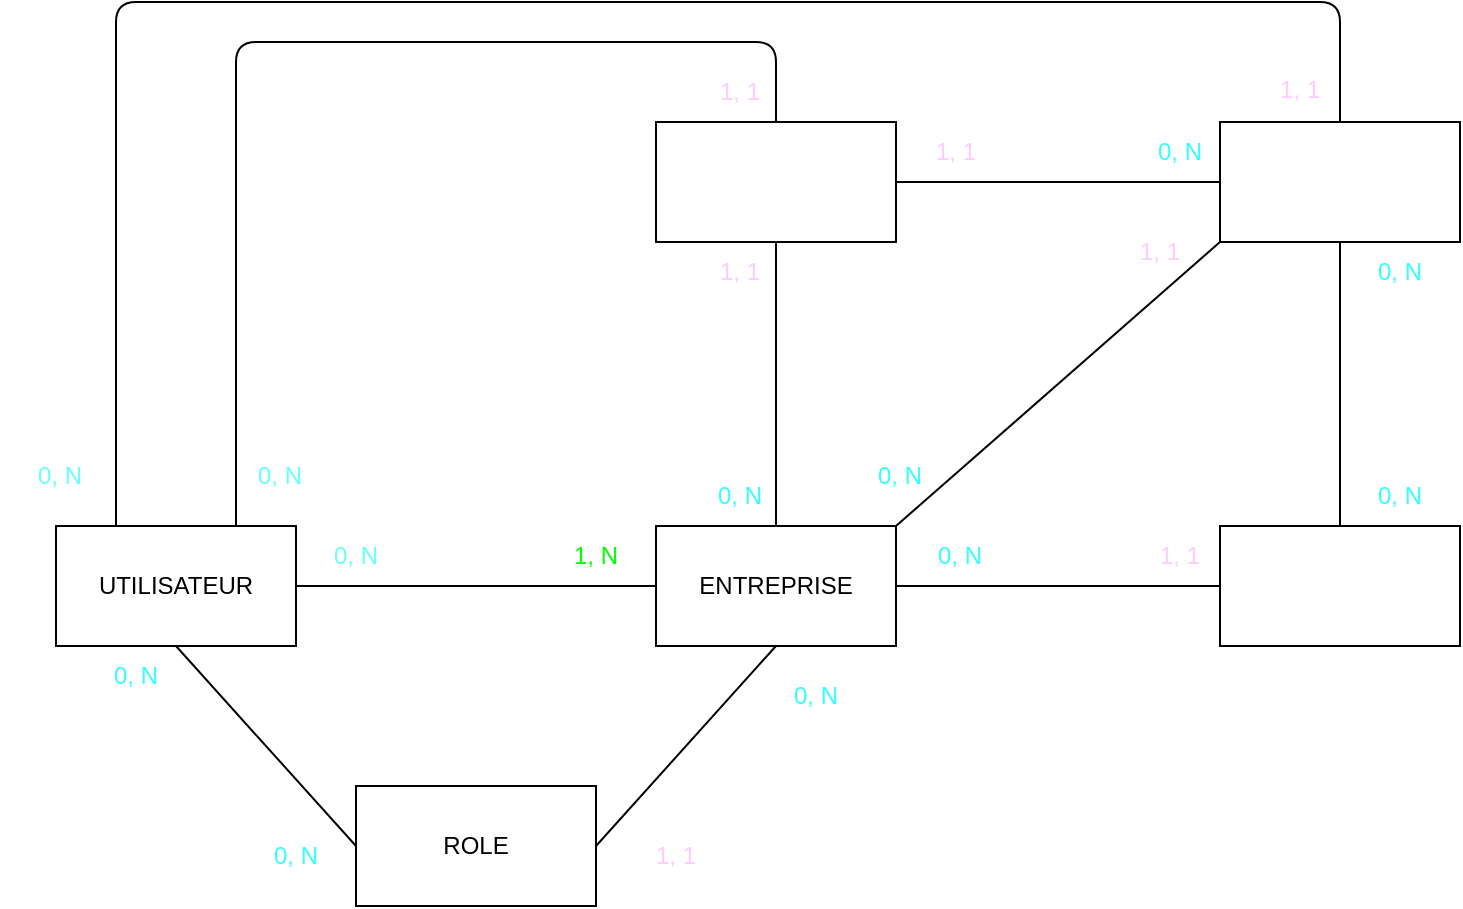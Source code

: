 <mxfile>
    <diagram id="aIsyiR0VlKZKh9rj1oCZ" name="Page-1">
        <mxGraphModel dx="953" dy="863" grid="1" gridSize="10" guides="1" tooltips="1" connect="1" arrows="1" fold="1" page="1" pageScale="1" pageWidth="2336" pageHeight="1654" math="0" shadow="0">
            <root>
                <mxCell id="0"/>
                <mxCell id="1" parent="0"/>
                <mxCell id="9" value="" style="edgeStyle=none;html=1;exitX=1;exitY=0.5;exitDx=0;exitDy=0;entryX=0;entryY=0.5;entryDx=0;entryDy=0;endArrow=none;endFill=0;" parent="1" source="2" target="3" edge="1">
                    <mxGeometry relative="1" as="geometry">
                        <mxPoint as="offset"/>
                    </mxGeometry>
                </mxCell>
                <mxCell id="51" style="edgeStyle=orthogonalEdgeStyle;html=1;exitX=0.25;exitY=0;exitDx=0;exitDy=0;entryX=0.5;entryY=0;entryDx=0;entryDy=0;fontColor=#FFFFFF;endArrow=none;endFill=0;" parent="1" source="2" target="23" edge="1">
                    <mxGeometry relative="1" as="geometry">
                        <Array as="points">
                            <mxPoint x="988" y="400"/>
                            <mxPoint x="1600" y="400"/>
                        </Array>
                    </mxGeometry>
                </mxCell>
                <mxCell id="53" style="edgeStyle=orthogonalEdgeStyle;html=1;exitX=0.75;exitY=0;exitDx=0;exitDy=0;entryX=0.5;entryY=0;entryDx=0;entryDy=0;fontColor=#FFFFFF;endArrow=none;endFill=0;" parent="1" source="2" target="21" edge="1">
                    <mxGeometry relative="1" as="geometry">
                        <Array as="points">
                            <mxPoint x="1048" y="420"/>
                            <mxPoint x="1318" y="420"/>
                        </Array>
                    </mxGeometry>
                </mxCell>
                <mxCell id="2" value="UTILISATEUR" style="whiteSpace=wrap;html=1;" parent="1" vertex="1">
                    <mxGeometry x="958" y="662" width="120" height="60" as="geometry"/>
                </mxCell>
                <mxCell id="3" value="ENTREPRISE" style="whiteSpace=wrap;html=1;" parent="1" vertex="1">
                    <mxGeometry x="1258" y="662" width="120" height="60" as="geometry"/>
                </mxCell>
                <mxCell id="11" style="edgeStyle=none;html=1;exitX=1;exitY=0.5;exitDx=0;exitDy=0;entryX=0.5;entryY=1;entryDx=0;entryDy=0;endArrow=none;endFill=0;" parent="1" source="5" target="3" edge="1">
                    <mxGeometry relative="1" as="geometry"/>
                </mxCell>
                <mxCell id="12" style="edgeStyle=none;html=1;exitX=0;exitY=0.5;exitDx=0;exitDy=0;entryX=0.5;entryY=1;entryDx=0;entryDy=0;endArrow=none;endFill=0;" parent="1" source="5" target="2" edge="1">
                    <mxGeometry relative="1" as="geometry"/>
                </mxCell>
                <mxCell id="5" value="ROLE" style="whiteSpace=wrap;html=1;" parent="1" vertex="1">
                    <mxGeometry x="1108" y="792" width="120" height="60" as="geometry"/>
                </mxCell>
                <mxCell id="7" value="0, N" style="text;strokeColor=none;align=center;fillColor=none;html=1;verticalAlign=middle;whiteSpace=wrap;rounded=0;fontColor=#66FFFF;" parent="1" vertex="1">
                    <mxGeometry x="1078" y="662" width="60" height="30" as="geometry"/>
                </mxCell>
                <mxCell id="8" value="1, N" style="text;strokeColor=none;align=center;fillColor=none;html=1;verticalAlign=middle;whiteSpace=wrap;rounded=0;fontColor=#00FF00;" parent="1" vertex="1">
                    <mxGeometry x="1198" y="662" width="60" height="30" as="geometry"/>
                </mxCell>
                <mxCell id="13" value="0, N" style="text;strokeColor=none;align=center;fillColor=none;html=1;verticalAlign=middle;whiteSpace=wrap;rounded=0;fontColor=#33FFFF;" parent="1" vertex="1">
                    <mxGeometry x="1308" y="732" width="60" height="30" as="geometry"/>
                </mxCell>
                <mxCell id="14" value="1, 1" style="text;strokeColor=none;align=center;fillColor=none;html=1;verticalAlign=middle;whiteSpace=wrap;rounded=0;fontColor=#FFCCFF;" parent="1" vertex="1">
                    <mxGeometry x="1238" y="812" width="60" height="30" as="geometry"/>
                </mxCell>
                <mxCell id="15" value="&lt;font color=&quot;#33ffff&quot;&gt;0, N&lt;/font&gt;" style="text;strokeColor=none;align=center;fillColor=none;html=1;verticalAlign=middle;whiteSpace=wrap;rounded=0;fontColor=#FFFF99;" parent="1" vertex="1">
                    <mxGeometry x="968" y="722" width="60" height="30" as="geometry"/>
                </mxCell>
                <mxCell id="17" value="0, N" style="text;strokeColor=none;align=center;fillColor=none;html=1;verticalAlign=middle;whiteSpace=wrap;rounded=0;fontColor=#33FFFF;" parent="1" vertex="1">
                    <mxGeometry x="1048" y="812" width="60" height="30" as="geometry"/>
                </mxCell>
                <mxCell id="24" style="edgeStyle=none;html=1;exitX=0.5;exitY=1;exitDx=0;exitDy=0;entryX=0.5;entryY=0;entryDx=0;entryDy=0;fontColor=#FFFFFF;endArrow=none;endFill=0;" parent="1" source="21" target="3" edge="1">
                    <mxGeometry relative="1" as="geometry"/>
                </mxCell>
                <mxCell id="21" value="&lt;font color=&quot;#ffffff&quot;&gt;FACTURES&lt;/font&gt;" style="whiteSpace=wrap;html=1;fontColor=#FFFF99;" parent="1" vertex="1">
                    <mxGeometry x="1258" y="460" width="120" height="60" as="geometry"/>
                </mxCell>
                <mxCell id="29" style="edgeStyle=none;html=1;exitX=0;exitY=0.5;exitDx=0;exitDy=0;entryX=1;entryY=0.5;entryDx=0;entryDy=0;fontColor=#FFFFFF;endArrow=none;endFill=0;" parent="1" source="22" target="3" edge="1">
                    <mxGeometry relative="1" as="geometry"/>
                </mxCell>
                <mxCell id="22" value="SERVICES" style="whiteSpace=wrap;html=1;fontColor=#FFFFFF;" parent="1" vertex="1">
                    <mxGeometry x="1540" y="662" width="120" height="60" as="geometry"/>
                </mxCell>
                <mxCell id="26" style="edgeStyle=none;html=1;exitX=0;exitY=1;exitDx=0;exitDy=0;entryX=1;entryY=0;entryDx=0;entryDy=0;fontColor=#FFFFFF;endArrow=none;endFill=0;" parent="1" source="23" target="3" edge="1">
                    <mxGeometry relative="1" as="geometry"/>
                </mxCell>
                <mxCell id="27" style="edgeStyle=none;html=1;exitX=0.5;exitY=1;exitDx=0;exitDy=0;entryX=0.5;entryY=0;entryDx=0;entryDy=0;fontColor=#FFFFFF;endArrow=none;endFill=0;" parent="1" source="23" target="22" edge="1">
                    <mxGeometry relative="1" as="geometry"/>
                </mxCell>
                <mxCell id="37" style="edgeStyle=none;html=1;exitX=0;exitY=0.5;exitDx=0;exitDy=0;entryX=1;entryY=0.5;entryDx=0;entryDy=0;fontColor=#FFFFFF;endArrow=none;endFill=0;" parent="1" source="23" target="21" edge="1">
                    <mxGeometry relative="1" as="geometry"/>
                </mxCell>
                <mxCell id="23" value="DEVIS" style="whiteSpace=wrap;html=1;fontColor=#FFFFFF;" parent="1" vertex="1">
                    <mxGeometry x="1540" y="460" width="120" height="60" as="geometry"/>
                </mxCell>
                <mxCell id="30" value="0, N" style="text;strokeColor=none;align=center;fillColor=none;html=1;verticalAlign=middle;whiteSpace=wrap;rounded=0;fontColor=#33FFFF;" parent="1" vertex="1">
                    <mxGeometry x="1270" y="632" width="60" height="30" as="geometry"/>
                </mxCell>
                <mxCell id="34" value="" style="edgeStyle=none;html=1;exitX=1;exitY=0.5;exitDx=0;exitDy=0;entryX=0;entryY=0.5;entryDx=0;entryDy=0;fontColor=#FFFFFF;endArrow=none;endFill=0;" parent="1" source="21" edge="1">
                    <mxGeometry relative="1" as="geometry">
                        <mxPoint x="1378" y="490" as="sourcePoint"/>
                        <mxPoint x="1378" y="475" as="targetPoint"/>
                    </mxGeometry>
                </mxCell>
                <mxCell id="36" value="" style="edgeStyle=none;html=1;fontColor=#FFFFFF;endArrow=none;endFill=0;" parent="1" source="35" target="21" edge="1">
                    <mxGeometry relative="1" as="geometry"/>
                </mxCell>
                <mxCell id="35" value="1, 1" style="text;strokeColor=none;align=center;fillColor=none;html=1;verticalAlign=middle;whiteSpace=wrap;rounded=0;fontColor=#FFCCFF;" parent="1" vertex="1">
                    <mxGeometry x="1270" y="520" width="60" height="30" as="geometry"/>
                </mxCell>
                <mxCell id="38" value="0, N" style="text;strokeColor=none;align=center;fillColor=none;html=1;verticalAlign=middle;whiteSpace=wrap;rounded=0;fontColor=#33FFFF;" parent="1" vertex="1">
                    <mxGeometry x="1600" y="632" width="60" height="30" as="geometry"/>
                </mxCell>
                <mxCell id="40" value="0, N" style="text;strokeColor=none;align=center;fillColor=none;html=1;verticalAlign=middle;whiteSpace=wrap;rounded=0;fontColor=#33FFFF;" parent="1" vertex="1">
                    <mxGeometry x="1490" y="460" width="60" height="30" as="geometry"/>
                </mxCell>
                <mxCell id="41" value="1, 1" style="text;strokeColor=none;align=center;fillColor=none;html=1;verticalAlign=middle;whiteSpace=wrap;rounded=0;fontColor=#FFCCFF;" parent="1" vertex="1">
                    <mxGeometry x="1480" y="510" width="60" height="30" as="geometry"/>
                </mxCell>
                <mxCell id="42" value="1, 1" style="text;strokeColor=none;align=center;fillColor=none;html=1;verticalAlign=middle;whiteSpace=wrap;rounded=0;fontColor=#FFCCFF;" parent="1" vertex="1">
                    <mxGeometry x="1490" y="662" width="60" height="30" as="geometry"/>
                </mxCell>
                <mxCell id="44" value="0, N" style="text;strokeColor=none;align=center;fillColor=none;html=1;verticalAlign=middle;whiteSpace=wrap;rounded=0;fontColor=#33FFFF;" parent="1" vertex="1">
                    <mxGeometry x="1350" y="622" width="60" height="30" as="geometry"/>
                </mxCell>
                <mxCell id="45" value="0, N" style="text;strokeColor=none;align=center;fillColor=none;html=1;verticalAlign=middle;whiteSpace=wrap;rounded=0;fontColor=#33FFFF;" parent="1" vertex="1">
                    <mxGeometry x="1380" y="662" width="60" height="30" as="geometry"/>
                </mxCell>
                <mxCell id="46" value="1, 1" style="text;strokeColor=none;align=center;fillColor=none;html=1;verticalAlign=middle;whiteSpace=wrap;rounded=0;fontColor=#FFCCFF;" parent="1" vertex="1">
                    <mxGeometry x="1378" y="460" width="60" height="30" as="geometry"/>
                </mxCell>
                <mxCell id="48" value="0, N" style="text;strokeColor=none;align=center;fillColor=none;html=1;verticalAlign=middle;whiteSpace=wrap;rounded=0;fontColor=#33FFFF;" parent="1" vertex="1">
                    <mxGeometry x="1600" y="520" width="60" height="30" as="geometry"/>
                </mxCell>
                <mxCell id="55" value="0, N" style="text;strokeColor=none;align=center;fillColor=none;html=1;verticalAlign=middle;whiteSpace=wrap;rounded=0;fontColor=#66FFFF;" parent="1" vertex="1">
                    <mxGeometry x="1040" y="622" width="60" height="30" as="geometry"/>
                </mxCell>
                <mxCell id="56" value="0, N" style="text;strokeColor=none;align=center;fillColor=none;html=1;verticalAlign=middle;whiteSpace=wrap;rounded=0;fontColor=#66FFFF;" parent="1" vertex="1">
                    <mxGeometry x="930" y="622" width="60" height="30" as="geometry"/>
                </mxCell>
                <mxCell id="57" value="1, 1" style="text;strokeColor=none;align=center;fillColor=none;html=1;verticalAlign=middle;whiteSpace=wrap;rounded=0;fontColor=#FFCCFF;" parent="1" vertex="1">
                    <mxGeometry x="1270" y="430" width="60" height="30" as="geometry"/>
                </mxCell>
                <mxCell id="58" value="1, 1" style="text;strokeColor=none;align=center;fillColor=none;html=1;verticalAlign=middle;whiteSpace=wrap;rounded=0;fontColor=#FFCCFF;" parent="1" vertex="1">
                    <mxGeometry x="1550" y="429" width="60" height="30" as="geometry"/>
                </mxCell>
            </root>
        </mxGraphModel>
    </diagram>
</mxfile>